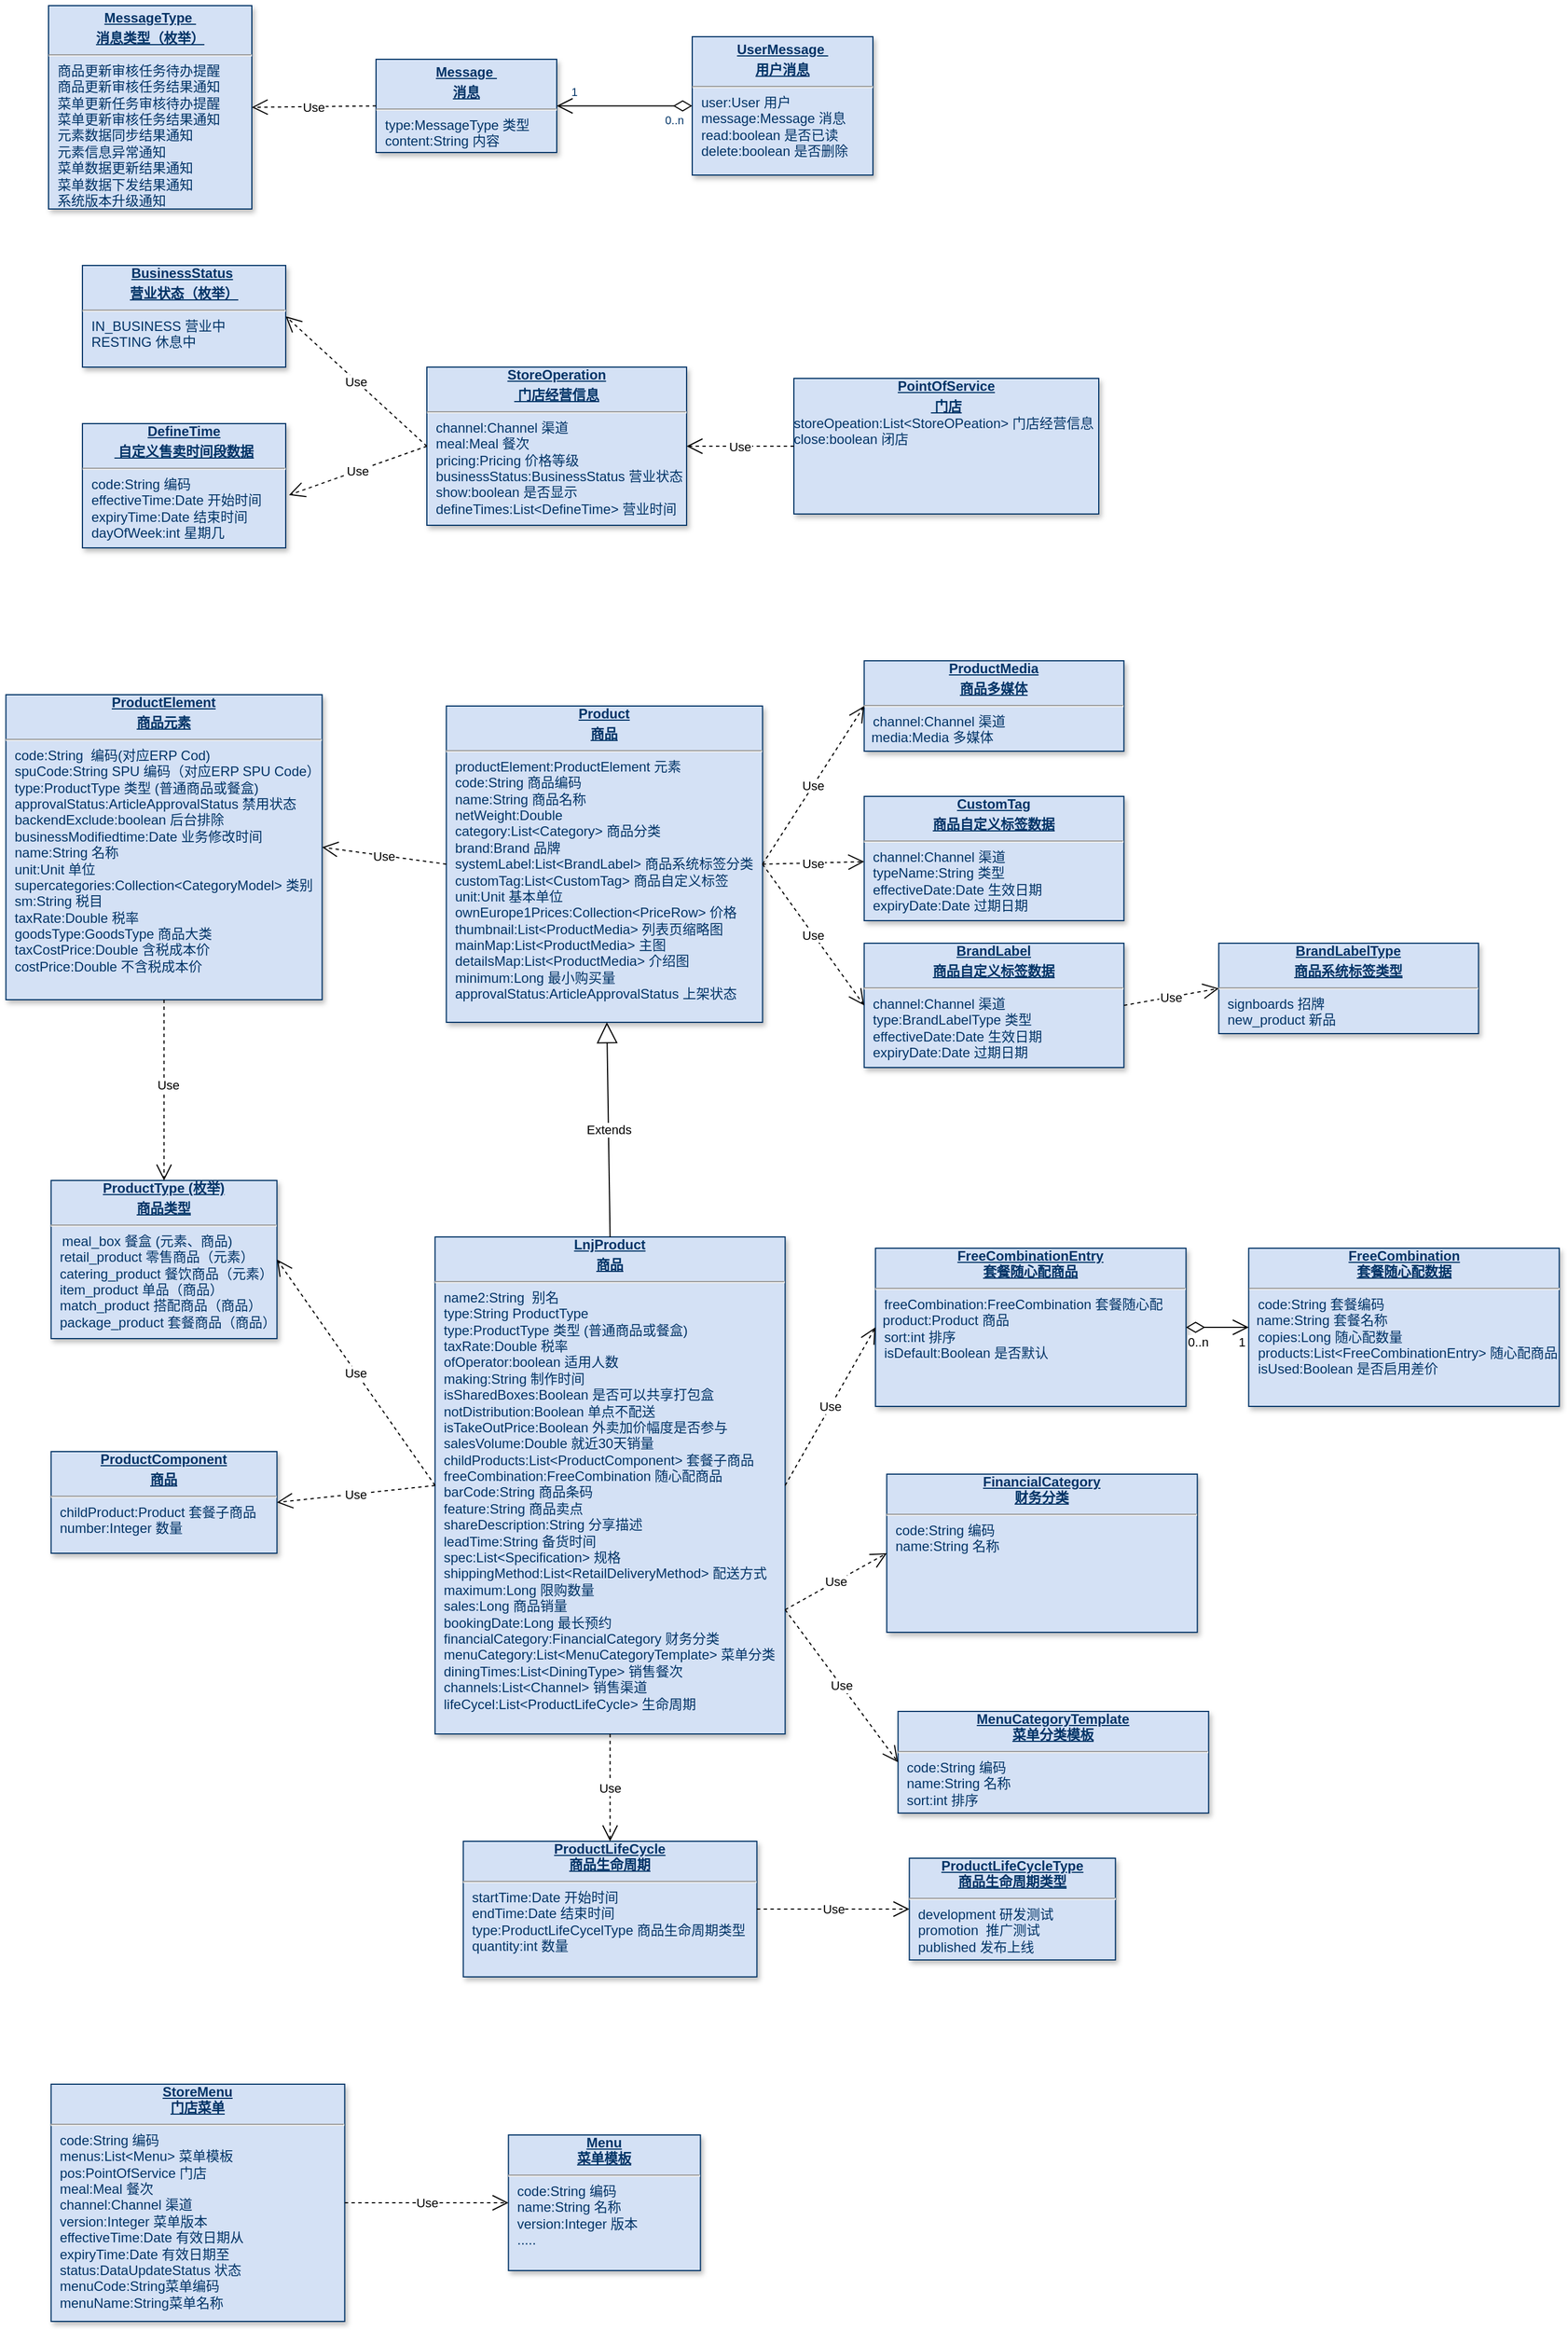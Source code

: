 <mxfile version="15.3.1" type="github">
  <diagram name="Page-1" id="efa7a0a1-bf9b-a30e-e6df-94a7791c09e9">
    <mxGraphModel dx="1038" dy="1748" grid="1" gridSize="10" guides="1" tooltips="1" connect="1" arrows="1" fold="1" page="1" pageScale="1" pageWidth="826" pageHeight="1169" background="none" math="0" shadow="0">
      <root>
        <mxCell id="0" />
        <mxCell id="1" parent="0" />
        <mxCell id="XFB0QgKCHl4Cu4KFdg3D-114" value="&lt;p style=&quot;margin: 0px ; margin-top: 4px ; text-align: center ; text-decoration: underline&quot;&gt;&lt;b&gt;Message&amp;nbsp;&lt;/b&gt;&lt;/p&gt;&lt;p style=&quot;margin: 0px ; margin-top: 4px ; text-align: center ; text-decoration: underline&quot;&gt;&lt;b&gt;消息&lt;/b&gt;&lt;/p&gt;&lt;hr&gt;&lt;p style=&quot;margin: 0px ; margin-left: 8px&quot;&gt;type:MessageType 类型&lt;br&gt;content:String 内容&lt;/p&gt;" style="verticalAlign=top;align=left;overflow=fill;fontSize=12;fontFamily=Helvetica;html=1;strokeColor=#003366;shadow=1;fillColor=#D4E1F5;fontColor=#003366" parent="1" vertex="1">
          <mxGeometry x="350" y="-382.5" width="160" height="82.5" as="geometry" />
        </mxCell>
        <mxCell id="XFB0QgKCHl4Cu4KFdg3D-115" value="&lt;p style=&quot;margin: 0px ; margin-top: 4px ; text-align: center ; text-decoration: underline&quot;&gt;&lt;b&gt;UserMessage&amp;nbsp;&lt;/b&gt;&lt;/p&gt;&lt;p style=&quot;margin: 0px ; margin-top: 4px ; text-align: center ; text-decoration: underline&quot;&gt;&lt;b&gt;用户消息&lt;/b&gt;&lt;/p&gt;&lt;hr&gt;&lt;p style=&quot;margin: 0px ; margin-left: 8px&quot;&gt;user:User 用户&lt;br&gt;message:Message 消息&lt;/p&gt;&lt;p style=&quot;margin: 0px ; margin-left: 8px&quot;&gt;read:boolean 是否已读&lt;/p&gt;&lt;p style=&quot;margin: 0px ; margin-left: 8px&quot;&gt;delete:boolean 是否删除&lt;/p&gt;" style="verticalAlign=top;align=left;overflow=fill;fontSize=12;fontFamily=Helvetica;html=1;strokeColor=#003366;shadow=1;fillColor=#D4E1F5;fontColor=#003366" parent="1" vertex="1">
          <mxGeometry x="630" y="-402.5" width="160" height="122.5" as="geometry" />
        </mxCell>
        <mxCell id="XFB0QgKCHl4Cu4KFdg3D-116" value="&lt;p style=&quot;margin: 0px ; margin-top: 4px ; text-align: center ; text-decoration: underline&quot;&gt;&lt;b&gt;MessageType&amp;nbsp;&lt;/b&gt;&lt;/p&gt;&lt;p style=&quot;margin: 0px ; margin-top: 4px ; text-align: center ; text-decoration: underline&quot;&gt;&lt;b&gt;消息类型（枚举）&lt;/b&gt;&lt;/p&gt;&lt;hr&gt;&lt;p style=&quot;margin: 0px ; margin-left: 8px&quot;&gt;商品更新审核任务待办提醒&lt;/p&gt;&lt;p style=&quot;margin: 0px ; margin-left: 8px&quot;&gt;商品更新审核任务结果通知&lt;/p&gt;&lt;p style=&quot;margin: 0px ; margin-left: 8px&quot;&gt;菜单更新任务审核待办提醒&lt;/p&gt;&lt;p style=&quot;margin: 0px ; margin-left: 8px&quot;&gt;菜单更新审核任务结果通知&lt;/p&gt;&lt;p style=&quot;margin: 0px ; margin-left: 8px&quot;&gt;元素数据同步结果通知&lt;/p&gt;&lt;p style=&quot;margin: 0px ; margin-left: 8px&quot;&gt;元素信息异常通知&lt;/p&gt;&lt;p style=&quot;margin: 0px ; margin-left: 8px&quot;&gt;菜单数据更新结果通知&lt;/p&gt;&lt;p style=&quot;margin: 0px ; margin-left: 8px&quot;&gt;菜单数据下发结果通知&lt;/p&gt;&lt;p style=&quot;margin: 0px ; margin-left: 8px&quot;&gt;系统版本升级通知&lt;br&gt;&lt;/p&gt;" style="verticalAlign=top;align=left;overflow=fill;fontSize=12;fontFamily=Helvetica;html=1;strokeColor=#003366;shadow=1;fillColor=#D4E1F5;fontColor=#003366" parent="1" vertex="1">
          <mxGeometry x="60" y="-430" width="180" height="180" as="geometry" />
        </mxCell>
        <mxCell id="XFB0QgKCHl4Cu4KFdg3D-117" value="" style="endArrow=open;endSize=12;startArrow=diamondThin;startSize=14;startFill=0;edgeStyle=orthogonalEdgeStyle;entryX=1;entryY=0.5;entryDx=0;entryDy=0;exitX=0;exitY=0.5;exitDx=0;exitDy=0;" parent="1" source="XFB0QgKCHl4Cu4KFdg3D-115" target="XFB0QgKCHl4Cu4KFdg3D-114" edge="1">
          <mxGeometry x="1010" y="-186.64" as="geometry">
            <mxPoint x="600" y="-375" as="sourcePoint" />
            <mxPoint x="510" y="-241.64" as="targetPoint" />
          </mxGeometry>
        </mxCell>
        <mxCell id="XFB0QgKCHl4Cu4KFdg3D-118" value="0..n" style="resizable=0;align=left;verticalAlign=top;labelBackgroundColor=#ffffff;fontSize=10;strokeColor=#003366;shadow=1;fillColor=#D4E1F5;fontColor=#003366" parent="XFB0QgKCHl4Cu4KFdg3D-117" connectable="0" vertex="1">
          <mxGeometry x="-1" relative="1" as="geometry">
            <mxPoint x="-26" as="offset" />
          </mxGeometry>
        </mxCell>
        <mxCell id="XFB0QgKCHl4Cu4KFdg3D-119" value="1" style="resizable=0;align=right;verticalAlign=top;labelBackgroundColor=#ffffff;fontSize=10;strokeColor=#003366;shadow=1;fillColor=#D4E1F5;fontColor=#003366" parent="XFB0QgKCHl4Cu4KFdg3D-117" connectable="0" vertex="1">
          <mxGeometry x="1" relative="1" as="geometry">
            <mxPoint x="20" y="-25.0" as="offset" />
          </mxGeometry>
        </mxCell>
        <mxCell id="XFB0QgKCHl4Cu4KFdg3D-120" value="Use" style="endArrow=open;endSize=12;dashed=1;entryX=1;entryY=0.5;entryDx=0;entryDy=0;exitX=0;exitY=0.5;exitDx=0;exitDy=0;" parent="1" source="XFB0QgKCHl4Cu4KFdg3D-114" target="XFB0QgKCHl4Cu4KFdg3D-116" edge="1">
          <mxGeometry x="190" y="-456.64" as="geometry">
            <mxPoint x="351.08" y="-355.0" as="sourcePoint" />
            <mxPoint x="230" y="-355.0" as="targetPoint" />
          </mxGeometry>
        </mxCell>
        <mxCell id="XFB0QgKCHl4Cu4KFdg3D-121" value="&lt;div style=&quot;text-align: center&quot;&gt;&lt;span&gt;&lt;b&gt;&lt;u&gt;StoreOperation&lt;/u&gt;&lt;/b&gt;&lt;/span&gt;&lt;/div&gt;&lt;p style=&quot;margin: 0px ; margin-top: 4px ; text-align: center ; text-decoration: underline&quot;&gt;&lt;b&gt;&amp;nbsp;门店经营信息&lt;/b&gt;&lt;/p&gt;&lt;hr&gt;&lt;p style=&quot;margin: 0px ; margin-left: 8px&quot;&gt;channel:Channel 渠道&lt;/p&gt;&lt;p style=&quot;margin: 0px ; margin-left: 8px&quot;&gt;meal:Meal 餐次&lt;br&gt;&lt;/p&gt;&lt;p style=&quot;margin: 0px ; margin-left: 8px&quot;&gt;pricing:Pricing 价格等级&lt;br&gt;&lt;/p&gt;&lt;p style=&quot;margin: 0px ; margin-left: 8px&quot;&gt;businessStatus:BusinessStatus 营业状态&lt;/p&gt;&lt;p style=&quot;margin: 0px ; margin-left: 8px&quot;&gt;show:boolean 是否显示&lt;br&gt;&lt;/p&gt;&lt;p style=&quot;margin: 0px ; margin-left: 8px&quot;&gt;defineTimes:List&amp;lt;DefineTime&amp;gt; 营业时间&lt;/p&gt;" style="verticalAlign=top;align=left;overflow=fill;fontSize=12;fontFamily=Helvetica;html=1;strokeColor=#003366;shadow=1;fillColor=#D4E1F5;fontColor=#003366" parent="1" vertex="1">
          <mxGeometry x="395" y="-110" width="230" height="140" as="geometry" />
        </mxCell>
        <mxCell id="XFB0QgKCHl4Cu4KFdg3D-122" value="&lt;div style=&quot;text-align: center&quot;&gt;&lt;b&gt;&lt;u&gt;DefineTime&lt;/u&gt;&lt;/b&gt;&lt;br&gt;&lt;/div&gt;&lt;p style=&quot;margin: 0px ; margin-top: 4px ; text-align: center ; text-decoration: underline&quot;&gt;&lt;b&gt;&amp;nbsp;&lt;/b&gt;&lt;b&gt;&lt;u&gt;自定义售卖时间段数据&lt;/u&gt;&lt;/b&gt;&lt;/p&gt;&lt;hr&gt;&lt;p style=&quot;margin: 0px ; margin-left: 8px&quot;&gt;code:String 编码&lt;/p&gt;&lt;p style=&quot;margin: 0px ; margin-left: 8px&quot;&gt;effectiveTime:Date 开始时间&lt;/p&gt;&lt;p style=&quot;margin: 0px ; margin-left: 8px&quot;&gt;expiryTime:Date 结束时间&lt;br&gt;&lt;/p&gt;&lt;p style=&quot;margin: 0px ; margin-left: 8px&quot;&gt;dayOfWeek:int 星期几&lt;br&gt;&lt;/p&gt;" style="verticalAlign=top;align=left;overflow=fill;fontSize=12;fontFamily=Helvetica;html=1;strokeColor=#003366;shadow=1;fillColor=#D4E1F5;fontColor=#003366" parent="1" vertex="1">
          <mxGeometry x="90" y="-60" width="180" height="110" as="geometry" />
        </mxCell>
        <mxCell id="XFB0QgKCHl4Cu4KFdg3D-123" value="Use" style="endArrow=open;endSize=12;dashed=1;entryX=1.016;entryY=0.575;entryDx=0;entryDy=0;exitX=0;exitY=0.5;exitDx=0;exitDy=0;entryPerimeter=0;" parent="1" source="XFB0QgKCHl4Cu4KFdg3D-121" target="XFB0QgKCHl4Cu4KFdg3D-122" edge="1">
          <mxGeometry x="-20" y="-231.01" as="geometry">
            <mxPoint x="140" y="-115.62" as="sourcePoint" />
            <mxPoint x="30" y="-114.37" as="targetPoint" />
          </mxGeometry>
        </mxCell>
        <mxCell id="XFB0QgKCHl4Cu4KFdg3D-124" value="&lt;div style=&quot;text-align: center&quot;&gt;&lt;b&gt;&lt;u&gt;PointOfService&lt;/u&gt;&lt;/b&gt;&lt;br&gt;&lt;/div&gt;&lt;p style=&quot;margin: 0px ; margin-top: 4px ; text-align: center ; text-decoration: underline&quot;&gt;&lt;b&gt;&amp;nbsp;门店&lt;/b&gt;&lt;/p&gt;storeOpeation:List&amp;lt;StoreOPeation&amp;gt; 门店经营信息&lt;br&gt;close:boolean 闭店" style="verticalAlign=top;align=left;overflow=fill;fontSize=12;fontFamily=Helvetica;html=1;strokeColor=#003366;shadow=1;fillColor=#D4E1F5;fontColor=#003366" parent="1" vertex="1">
          <mxGeometry x="720" y="-100" width="270" height="120" as="geometry" />
        </mxCell>
        <mxCell id="XFB0QgKCHl4Cu4KFdg3D-125" value="Use" style="endArrow=open;endSize=12;dashed=1;entryX=1;entryY=0.5;entryDx=0;entryDy=0;exitX=0;exitY=0.5;exitDx=0;exitDy=0;" parent="1" source="XFB0QgKCHl4Cu4KFdg3D-124" target="XFB0QgKCHl4Cu4KFdg3D-121" edge="1">
          <mxGeometry x="270" y="-237.63" as="geometry">
            <mxPoint x="430" y="-157" as="sourcePoint" />
            <mxPoint x="322.88" y="-153.37" as="targetPoint" />
          </mxGeometry>
        </mxCell>
        <mxCell id="q1du60AGBBl5-rxJifUQ-114" value="&lt;div style=&quot;text-align: center&quot;&gt;&lt;span&gt;&lt;b&gt;&lt;u&gt;BusinessStatus&lt;/u&gt;&lt;/b&gt;&lt;/span&gt;&lt;b&gt;&amp;nbsp;&lt;/b&gt;&lt;/div&gt;&lt;p style=&quot;margin: 0px ; margin-top: 4px ; text-align: center ; text-decoration: underline&quot;&gt;&lt;b&gt;营业状态（枚举）&lt;/b&gt;&lt;/p&gt;&lt;hr&gt;&lt;p style=&quot;margin: 0px ; margin-left: 8px&quot;&gt;IN_BUSINESS 营业中&lt;/p&gt;&lt;p style=&quot;margin: 0px ; margin-left: 8px&quot;&gt;RESTING 休息中&lt;br&gt;&lt;/p&gt;" style="verticalAlign=top;align=left;overflow=fill;fontSize=12;fontFamily=Helvetica;html=1;strokeColor=#003366;shadow=1;fillColor=#D4E1F5;fontColor=#003366" parent="1" vertex="1">
          <mxGeometry x="90" y="-200" width="180" height="90" as="geometry" />
        </mxCell>
        <mxCell id="q1du60AGBBl5-rxJifUQ-115" value="Use" style="endArrow=open;endSize=12;dashed=1;entryX=1;entryY=0.5;entryDx=0;entryDy=0;exitX=0;exitY=0.5;exitDx=0;exitDy=0;" parent="1" source="XFB0QgKCHl4Cu4KFdg3D-121" target="q1du60AGBBl5-rxJifUQ-114" edge="1">
          <mxGeometry x="-10" y="-221.01" as="geometry">
            <mxPoint x="175" y="-130" as="sourcePoint" />
            <mxPoint x="12.88" y="-26.75" as="targetPoint" />
          </mxGeometry>
        </mxCell>
        <mxCell id="q1du60AGBBl5-rxJifUQ-116" value="&lt;div style=&quot;text-align: center&quot;&gt;&lt;b&gt;&lt;u&gt;ProductElement&lt;/u&gt;&lt;/b&gt;&lt;/div&gt;&lt;p style=&quot;margin: 0px ; margin-top: 4px ; text-align: center ; text-decoration: underline&quot;&gt;&lt;b&gt;商品元素&lt;/b&gt;&lt;/p&gt;&lt;hr&gt;&lt;p style=&quot;margin: 0px ; margin-left: 8px&quot;&gt;code:String&amp;nbsp; 编码(对应ERP Cod)&lt;/p&gt;&lt;p style=&quot;margin: 0px ; margin-left: 8px&quot;&gt;spuCode:String SPU 编码（对应ERP SPU Code）&lt;br&gt;&lt;/p&gt;&lt;p style=&quot;margin: 0px ; margin-left: 8px&quot;&gt;type:ProductType 类型 (普通商品或餐盒)&lt;br&gt;&lt;/p&gt;&lt;p style=&quot;margin: 0px ; margin-left: 8px&quot;&gt;approvalStatus:ArticleApprovalStatus&amp;nbsp;禁用状态&lt;/p&gt;&lt;p style=&quot;margin: 0px ; margin-left: 8px&quot;&gt;backendExclude:boolean&amp;nbsp;后台排除&lt;br&gt;&lt;/p&gt;&lt;p style=&quot;margin: 0px ; margin-left: 8px&quot;&gt;businessModifiedtime:Date 业务修改时间&lt;/p&gt;&lt;p style=&quot;margin: 0px ; margin-left: 8px&quot;&gt;name:String 名称&lt;/p&gt;&lt;p style=&quot;margin: 0px ; margin-left: 8px&quot;&gt;unit:Unit 单位&lt;/p&gt;&lt;p style=&quot;margin: 0px ; margin-left: 8px&quot;&gt;supercategories:Collection&amp;lt;CategoryModel&amp;gt; 类别&lt;br&gt;&lt;/p&gt;&lt;p style=&quot;margin: 0px ; margin-left: 8px&quot;&gt;sm:String 税目&lt;br&gt;&lt;/p&gt;&lt;p style=&quot;margin: 0px ; margin-left: 8px&quot;&gt;taxRate:Double 税率&lt;br&gt;&lt;/p&gt;&lt;p style=&quot;margin: 0px ; margin-left: 8px&quot;&gt;goodsType:GoodsType 商品大类&lt;/p&gt;&lt;p style=&quot;margin: 0px ; margin-left: 8px&quot;&gt;taxCostPrice:Double 含税成本价&lt;br&gt;&lt;/p&gt;&lt;p style=&quot;margin: 0px ; margin-left: 8px&quot;&gt;costPrice:Double 不含税成本价&lt;/p&gt;" style="verticalAlign=top;align=left;overflow=fill;fontSize=12;fontFamily=Helvetica;html=1;strokeColor=#003366;shadow=1;fillColor=#D4E1F5;fontColor=#003366" parent="1" vertex="1">
          <mxGeometry x="22.25" y="180" width="280" height="270" as="geometry" />
        </mxCell>
        <mxCell id="cw-ld5iGGp2bReuEYfTN-114" value="&lt;div style=&quot;text-align: center&quot;&gt;&lt;b&gt;&lt;u&gt;LnjProduct&lt;/u&gt;&lt;/b&gt;&lt;/div&gt;&lt;p style=&quot;margin: 0px ; margin-top: 4px ; text-align: center ; text-decoration: underline&quot;&gt;&lt;b&gt;商品&lt;/b&gt;&lt;/p&gt;&lt;hr&gt;&lt;p style=&quot;margin: 0px ; margin-left: 8px&quot;&gt;name2:String&amp;nbsp; 别名&lt;/p&gt;&lt;p style=&quot;margin: 0px ; margin-left: 8px&quot;&gt;type:String ProductType&lt;br&gt;&lt;/p&gt;&lt;p style=&quot;margin: 0px ; margin-left: 8px&quot;&gt;type:ProductType 类型 (普通商品或餐盒)&lt;br&gt;&lt;/p&gt;&lt;p style=&quot;margin: 0px ; margin-left: 8px&quot;&gt;taxRate:Double 税率&lt;/p&gt;&lt;p style=&quot;margin: 0px ; margin-left: 8px&quot;&gt;ofOperator:boolean 适用人数&lt;br&gt;&lt;/p&gt;&lt;p style=&quot;margin: 0px ; margin-left: 8px&quot;&gt;making:String 制作时间&lt;/p&gt;&lt;p style=&quot;margin: 0px ; margin-left: 8px&quot;&gt;isSharedBoxes:Boolean 是否可以共享打包盒&lt;/p&gt;&lt;p style=&quot;margin: 0px ; margin-left: 8px&quot;&gt;notDistribution:Boolean 单点不配送&lt;/p&gt;&lt;p style=&quot;margin: 0px ; margin-left: 8px&quot;&gt;isTakeOutPrice:Boolean 外卖加价幅度是否参与&lt;br&gt;&lt;/p&gt;&lt;p style=&quot;margin: 0px ; margin-left: 8px&quot;&gt;salesVolume:Double&amp;nbsp;就近30天销量&lt;br&gt;&lt;/p&gt;&lt;p style=&quot;margin: 0px ; margin-left: 8px&quot;&gt;childProducts:List&amp;lt;ProductComponent&amp;gt; 套餐子商品&lt;br&gt;&lt;/p&gt;&lt;p style=&quot;margin: 0px ; margin-left: 8px&quot;&gt;freeCombination:FreeCombination 随心配商品&lt;/p&gt;&lt;p style=&quot;margin: 0px ; margin-left: 8px&quot;&gt;barCode:String&amp;nbsp;商品条码&lt;br&gt;&lt;/p&gt;&lt;p style=&quot;margin: 0px ; margin-left: 8px&quot;&gt;feature:String&amp;nbsp;商品卖点&lt;/p&gt;&lt;p style=&quot;margin: 0px ; margin-left: 8px&quot;&gt;shareDescription:String&amp;nbsp;分享描述&lt;br&gt;&lt;/p&gt;&lt;p style=&quot;margin: 0px ; margin-left: 8px&quot;&gt;leadTime:String&amp;nbsp;备货时间&lt;br&gt;&lt;/p&gt;&lt;p style=&quot;margin: 0px ; margin-left: 8px&quot;&gt;spec:List&amp;lt;Specification&amp;gt;&amp;nbsp;规格&lt;/p&gt;&lt;p style=&quot;margin: 0px ; margin-left: 8px&quot;&gt;shippingMethod:List&amp;lt;RetailDeliveryMethod&amp;gt;&amp;nbsp;配送方式&lt;/p&gt;&lt;p style=&quot;margin: 0px ; margin-left: 8px&quot;&gt;maximum:Long&amp;nbsp;限购数量&amp;nbsp;&lt;br&gt;&lt;/p&gt;&lt;p style=&quot;margin: 0px ; margin-left: 8px&quot;&gt;sales:Long&amp;nbsp;商品销量&lt;br&gt;&lt;/p&gt;&lt;p style=&quot;margin: 0px ; margin-left: 8px&quot;&gt;bookingDate:Long&amp;nbsp;最长预约&lt;br&gt;&lt;/p&gt;&lt;p style=&quot;margin: 0px ; margin-left: 8px&quot;&gt;financialCategory:FinancialCategory 财务分类&lt;br&gt;&lt;/p&gt;&lt;p style=&quot;margin: 0px ; margin-left: 8px&quot;&gt;menuCategory:List&amp;lt;MenuCategoryTemplate&amp;gt; 菜单分类&lt;/p&gt;&lt;p style=&quot;margin: 0px ; margin-left: 8px&quot;&gt;diningTimes:List&amp;lt;DiningType&amp;gt; 销售餐次&lt;br&gt;&lt;/p&gt;&lt;p style=&quot;margin: 0px ; margin-left: 8px&quot;&gt;channels:List&amp;lt;Channel&amp;gt; 销售渠道&lt;br&gt;&lt;/p&gt;&lt;p style=&quot;margin: 0px ; margin-left: 8px&quot;&gt;lifeCycel:List&amp;lt;ProductLifeCycle&amp;gt; 生命周期&lt;/p&gt;" style="verticalAlign=top;align=left;overflow=fill;fontSize=12;fontFamily=Helvetica;html=1;strokeColor=#003366;shadow=1;fillColor=#D4E1F5;fontColor=#003366" parent="1" vertex="1">
          <mxGeometry x="402.25" y="660" width="310" height="440" as="geometry" />
        </mxCell>
        <mxCell id="cw-ld5iGGp2bReuEYfTN-115" value="&lt;div style=&quot;text-align: center&quot;&gt;&lt;b&gt;&lt;u&gt;Product&lt;/u&gt;&lt;/b&gt;&lt;/div&gt;&lt;p style=&quot;margin: 0px ; margin-top: 4px ; text-align: center ; text-decoration: underline&quot;&gt;&lt;b&gt;商品&lt;/b&gt;&lt;/p&gt;&lt;hr&gt;&lt;p style=&quot;margin: 0px ; margin-left: 8px&quot;&gt;productElement:ProductElement 元素&lt;/p&gt;&lt;p style=&quot;margin: 0px ; margin-left: 8px&quot;&gt;code:String&amp;nbsp;商品编码&lt;br&gt;&lt;/p&gt;&lt;p style=&quot;margin: 0px ; margin-left: 8px&quot;&gt;name:String 商品名称&lt;br&gt;&lt;/p&gt;&lt;p style=&quot;margin: 0px ; margin-left: 8px&quot;&gt;netWeight:Double&lt;br&gt;&lt;/p&gt;&lt;p style=&quot;margin: 0px ; margin-left: 8px&quot;&gt;category:List&amp;lt;Category&amp;gt;&amp;nbsp;商品分类&lt;br&gt;&lt;/p&gt;&lt;p style=&quot;margin: 0px ; margin-left: 8px&quot;&gt;brand:Brand&amp;nbsp;品牌&lt;br&gt;&lt;/p&gt;&lt;p style=&quot;margin: 0px ; margin-left: 8px&quot;&gt;systemLabel:List&amp;lt;BrandLabel&amp;gt;&amp;nbsp;商品系统标签分类&lt;br&gt;&lt;/p&gt;&lt;p style=&quot;margin: 0px ; margin-left: 8px&quot;&gt;customTag:List&amp;lt;CustomTag&amp;gt; 商品自定义标签&lt;br&gt;&lt;/p&gt;&lt;p style=&quot;margin: 0px ; margin-left: 8px&quot;&gt;unit:Unit&amp;nbsp;基本单位&lt;br&gt;&lt;/p&gt;&lt;p style=&quot;margin: 0px ; margin-left: 8px&quot;&gt;ownEurope1Prices:Collection&amp;lt;PriceRow&amp;gt; 价格&lt;br&gt;&lt;/p&gt;&lt;p style=&quot;margin: 0px ; margin-left: 8px&quot;&gt;thumbnail:List&amp;lt;ProductMedia&amp;gt;&amp;nbsp;列表页缩略图&lt;br&gt;&lt;/p&gt;&lt;p style=&quot;margin: 0px ; margin-left: 8px&quot;&gt;mainMap:List&amp;lt;ProductMedia&amp;gt;&amp;nbsp;主图&lt;br&gt;&lt;/p&gt;&lt;p style=&quot;margin: 0px ; margin-left: 8px&quot;&gt;detailsMap:List&amp;lt;ProductMedia&amp;gt;&amp;nbsp;介绍图&lt;br&gt;&lt;/p&gt;&lt;p style=&quot;margin: 0px ; margin-left: 8px&quot;&gt;minimum:Long&amp;nbsp;最小购买量&lt;br&gt;&lt;/p&gt;&lt;p style=&quot;margin: 0px ; margin-left: 8px&quot;&gt;approvalStatus:ArticleApprovalStatus&amp;nbsp;上架状态&lt;br&gt;&lt;/p&gt;" style="verticalAlign=top;align=left;overflow=fill;fontSize=12;fontFamily=Helvetica;html=1;strokeColor=#003366;shadow=1;fillColor=#D4E1F5;fontColor=#003366" parent="1" vertex="1">
          <mxGeometry x="412.25" y="190" width="280" height="280" as="geometry" />
        </mxCell>
        <mxCell id="cw-ld5iGGp2bReuEYfTN-119" value="Use" style="endArrow=open;endSize=12;dashed=1;entryX=1;entryY=0.5;entryDx=0;entryDy=0;exitX=0;exitY=0.5;exitDx=0;exitDy=0;" parent="1" source="cw-ld5iGGp2bReuEYfTN-115" target="q1du60AGBBl5-rxJifUQ-116" edge="1">
          <mxGeometry x="-37.75" y="-151.01" as="geometry">
            <mxPoint x="377.25" y="40" as="sourcePoint" />
            <mxPoint x="215.13" y="113.25" as="targetPoint" />
          </mxGeometry>
        </mxCell>
        <mxCell id="cw-ld5iGGp2bReuEYfTN-120" value="&lt;div style=&quot;text-align: center&quot;&gt;&lt;b&gt;&lt;u&gt;ProductComponent&lt;/u&gt;&lt;/b&gt;&lt;/div&gt;&lt;p style=&quot;margin: 0px ; margin-top: 4px ; text-align: center ; text-decoration: underline&quot;&gt;&lt;b&gt;商品&lt;/b&gt;&lt;/p&gt;&lt;hr&gt;&lt;p style=&quot;margin: 0px ; margin-left: 8px&quot;&gt;childProduct:Product 套餐子商品&lt;/p&gt;&lt;p style=&quot;margin: 0px ; margin-left: 8px&quot;&gt;number:Integer 数量&lt;br&gt;&lt;/p&gt;&lt;p style=&quot;margin: 0px ; margin-left: 8px&quot;&gt;&lt;br&gt;&lt;/p&gt;" style="verticalAlign=top;align=left;overflow=fill;fontSize=12;fontFamily=Helvetica;html=1;strokeColor=#003366;shadow=1;fillColor=#D4E1F5;fontColor=#003366" parent="1" vertex="1">
          <mxGeometry x="62.25" y="850" width="200" height="90" as="geometry" />
        </mxCell>
        <mxCell id="cw-ld5iGGp2bReuEYfTN-121" value="Use" style="endArrow=open;endSize=12;dashed=1;entryX=1;entryY=0.5;entryDx=0;entryDy=0;exitX=0;exitY=0.5;exitDx=0;exitDy=0;" parent="1" source="cw-ld5iGGp2bReuEYfTN-114" target="cw-ld5iGGp2bReuEYfTN-120" edge="1">
          <mxGeometry x="-27.75" y="-141.01" as="geometry">
            <mxPoint x="422.25" y="250" as="sourcePoint" />
            <mxPoint x="312.25" y="325" as="targetPoint" />
          </mxGeometry>
        </mxCell>
        <mxCell id="cw-ld5iGGp2bReuEYfTN-122" value="&lt;div style=&quot;text-align: center&quot;&gt;&lt;b&gt;&lt;u&gt;ProductType (枚举)&lt;/u&gt;&lt;/b&gt;&lt;/div&gt;&lt;p style=&quot;margin: 0px ; margin-top: 4px ; text-align: center ; text-decoration: underline&quot;&gt;&lt;b&gt;商品类型&lt;/b&gt;&lt;/p&gt;&lt;hr&gt;&amp;nbsp; &amp;nbsp;meal_box 餐盒 (元素、商品)&lt;p style=&quot;margin: 0px ; margin-left: 8px&quot;&gt;&lt;span&gt;retail_product 零售商品（元素）&lt;/span&gt;&lt;/p&gt;&lt;p style=&quot;margin: 0px ; margin-left: 8px&quot;&gt;catering_product 餐饮商品（元素）&lt;br&gt;&lt;/p&gt;&lt;p style=&quot;margin: 0px ; margin-left: 8px&quot;&gt;item_product 单品（商品）&lt;br&gt;&lt;/p&gt;&lt;p style=&quot;margin: 0px ; margin-left: 8px&quot;&gt;match_product 搭配商品（商品）&lt;/p&gt;&lt;p style=&quot;margin: 0px 0px 0px 8px&quot;&gt;package_product&amp;nbsp;套餐商品（商品）&lt;br&gt;&lt;/p&gt;&lt;div&gt;&lt;br&gt;&lt;/div&gt;&lt;p style=&quot;margin: 0px ; margin-left: 8px&quot;&gt;&lt;br&gt;&lt;/p&gt;&lt;p style=&quot;margin: 0px ; margin-left: 8px&quot;&gt;&lt;br&gt;&lt;/p&gt;" style="verticalAlign=top;align=left;overflow=fill;fontSize=12;fontFamily=Helvetica;html=1;strokeColor=#003366;shadow=1;fillColor=#D4E1F5;fontColor=#003366" parent="1" vertex="1">
          <mxGeometry x="62.25" y="610" width="200" height="140" as="geometry" />
        </mxCell>
        <mxCell id="cw-ld5iGGp2bReuEYfTN-125" value="Use" style="endArrow=open;endSize=12;dashed=1;entryX=1;entryY=0.5;entryDx=0;entryDy=0;exitX=0;exitY=0.5;exitDx=0;exitDy=0;" parent="1" source="cw-ld5iGGp2bReuEYfTN-114" target="cw-ld5iGGp2bReuEYfTN-122" edge="1">
          <mxGeometry x="-17.75" y="-131.01" as="geometry">
            <mxPoint x="412.25" y="575" as="sourcePoint" />
            <mxPoint x="262.25" y="695" as="targetPoint" />
          </mxGeometry>
        </mxCell>
        <mxCell id="cw-ld5iGGp2bReuEYfTN-126" value="Use" style="endArrow=open;endSize=12;dashed=1;exitX=0.5;exitY=1;exitDx=0;exitDy=0;" parent="1" source="q1du60AGBBl5-rxJifUQ-116" target="cw-ld5iGGp2bReuEYfTN-122" edge="1">
          <mxGeometry x="-27.75" y="70" as="geometry">
            <mxPoint x="412.25" y="620" as="sourcePoint" />
            <mxPoint x="272.25" y="555" as="targetPoint" />
            <Array as="points" />
            <mxPoint x="4" y="-5" as="offset" />
          </mxGeometry>
        </mxCell>
        <mxCell id="vFWigh2C81vv3OyKCJ6o-1" value="&lt;div style=&quot;text-align: center&quot;&gt;&lt;b&gt;&lt;u&gt;ProductMedia&lt;/u&gt;&lt;/b&gt;&lt;br&gt;&lt;/div&gt;&lt;p style=&quot;margin: 0px ; margin-top: 4px ; text-align: center ; text-decoration: underline&quot;&gt;&lt;b&gt;&lt;u&gt;商品多媒体&lt;/u&gt;&lt;/b&gt;&lt;/p&gt;&lt;hr&gt;&lt;p style=&quot;margin: 0px ; margin-left: 8px&quot;&gt;channel:Channel 渠道&lt;/p&gt;&amp;nbsp; media:Media 多媒体&lt;p style=&quot;margin: 0px ; margin-left: 8px&quot;&gt;&lt;br&gt;&lt;/p&gt;" style="verticalAlign=top;align=left;overflow=fill;fontSize=12;fontFamily=Helvetica;html=1;strokeColor=#003366;shadow=1;fillColor=#D4E1F5;fontColor=#003366" vertex="1" parent="1">
          <mxGeometry x="782.25" y="150" width="230" height="80" as="geometry" />
        </mxCell>
        <mxCell id="vFWigh2C81vv3OyKCJ6o-2" value="&lt;div style=&quot;text-align: center&quot;&gt;&lt;b&gt;&lt;u&gt;CustomTag&lt;/u&gt;&lt;/b&gt;&lt;br&gt;&lt;/div&gt;&lt;p style=&quot;margin: 4px 0px 0px ; text-align: center&quot;&gt;&lt;b&gt;&lt;u&gt;商品自定义标签数据&lt;/u&gt;&lt;/b&gt;&lt;br&gt;&lt;/p&gt;&lt;hr&gt;&lt;p style=&quot;margin: 0px ; margin-left: 8px&quot;&gt;channel:Channel 渠道&lt;/p&gt;&lt;p style=&quot;margin: 0px ; margin-left: 8px&quot;&gt;typeName:String 类型&lt;br&gt;&lt;/p&gt;&lt;p style=&quot;margin: 0px ; margin-left: 8px&quot;&gt;effectiveDate:Date 生效日期&lt;br&gt;&lt;/p&gt;&lt;p style=&quot;margin: 0px ; margin-left: 8px&quot;&gt;expiryDate:Date 过期日期&lt;/p&gt;&lt;p style=&quot;margin: 0px ; margin-left: 8px&quot;&gt;&lt;br&gt;&lt;/p&gt;" style="verticalAlign=top;align=left;overflow=fill;fontSize=12;fontFamily=Helvetica;html=1;strokeColor=#003366;shadow=1;fillColor=#D4E1F5;fontColor=#003366" vertex="1" parent="1">
          <mxGeometry x="782.25" y="270" width="230" height="110" as="geometry" />
        </mxCell>
        <mxCell id="vFWigh2C81vv3OyKCJ6o-3" value="&lt;div style=&quot;text-align: center&quot;&gt;&lt;b&gt;&lt;u&gt;BrandLabel&lt;/u&gt;&lt;/b&gt;&lt;br&gt;&lt;/div&gt;&lt;p style=&quot;margin: 4px 0px 0px ; text-align: center&quot;&gt;&lt;b&gt;&lt;u&gt;商品自定义标签数据&lt;/u&gt;&lt;/b&gt;&lt;br&gt;&lt;/p&gt;&lt;hr&gt;&lt;p style=&quot;margin: 0px ; margin-left: 8px&quot;&gt;channel:Channel 渠道&lt;/p&gt;&lt;p style=&quot;margin: 0px ; margin-left: 8px&quot;&gt;type:BrandLabelType 类型&lt;br&gt;&lt;/p&gt;&lt;p style=&quot;margin: 0px ; margin-left: 8px&quot;&gt;effectiveDate:Date 生效日期&lt;br&gt;&lt;/p&gt;&lt;p style=&quot;margin: 0px ; margin-left: 8px&quot;&gt;expiryDate:Date 过期日期&lt;/p&gt;&lt;p style=&quot;margin: 0px ; margin-left: 8px&quot;&gt;&lt;br&gt;&lt;/p&gt;" style="verticalAlign=top;align=left;overflow=fill;fontSize=12;fontFamily=Helvetica;html=1;strokeColor=#003366;shadow=1;fillColor=#D4E1F5;fontColor=#003366" vertex="1" parent="1">
          <mxGeometry x="782.25" y="400" width="230" height="110" as="geometry" />
        </mxCell>
        <mxCell id="vFWigh2C81vv3OyKCJ6o-4" value="&lt;div style=&quot;text-align: center&quot;&gt;&lt;b&gt;&lt;u&gt;BrandLabelType&lt;/u&gt;&lt;/b&gt;&lt;br&gt;&lt;/div&gt;&lt;p style=&quot;margin: 4px 0px 0px ; text-align: center&quot;&gt;&lt;b&gt;&lt;u&gt;商品系统标签类型&lt;/u&gt;&lt;/b&gt;&lt;br&gt;&lt;/p&gt;&lt;hr&gt;&lt;p style=&quot;margin: 0px ; margin-left: 8px&quot;&gt;signboards 招牌&lt;/p&gt;&lt;p style=&quot;margin: 0px ; margin-left: 8px&quot;&gt;new_product 新品&lt;br&gt;&lt;/p&gt;&lt;p style=&quot;margin: 0px ; margin-left: 8px&quot;&gt;&lt;br&gt;&lt;/p&gt;&lt;p style=&quot;margin: 0px ; margin-left: 8px&quot;&gt;&lt;br&gt;&lt;/p&gt;" style="verticalAlign=top;align=left;overflow=fill;fontSize=12;fontFamily=Helvetica;html=1;strokeColor=#003366;shadow=1;fillColor=#D4E1F5;fontColor=#003366" vertex="1" parent="1">
          <mxGeometry x="1096.25" y="400" width="230" height="80" as="geometry" />
        </mxCell>
        <mxCell id="vFWigh2C81vv3OyKCJ6o-5" value="Use" style="endArrow=open;endSize=12;dashed=1;entryX=0;entryY=0.5;entryDx=0;entryDy=0;exitX=1;exitY=0.5;exitDx=0;exitDy=0;" edge="1" parent="1" source="vFWigh2C81vv3OyKCJ6o-3" target="vFWigh2C81vv3OyKCJ6o-4">
          <mxGeometry x="727.25" y="62.37" as="geometry">
            <mxPoint x="1177.25" y="260" as="sourcePoint" />
            <mxPoint x="1082.25" y="260" as="targetPoint" />
          </mxGeometry>
        </mxCell>
        <mxCell id="vFWigh2C81vv3OyKCJ6o-6" value="Use" style="endArrow=open;endSize=12;dashed=1;entryX=0;entryY=0.5;entryDx=0;entryDy=0;exitX=1;exitY=0.5;exitDx=0;exitDy=0;" edge="1" parent="1" source="cw-ld5iGGp2bReuEYfTN-115" target="vFWigh2C81vv3OyKCJ6o-3">
          <mxGeometry x="737.25" y="72.37" as="geometry">
            <mxPoint x="1012.25" y="465" as="sourcePoint" />
            <mxPoint x="1106.25" y="450" as="targetPoint" />
          </mxGeometry>
        </mxCell>
        <mxCell id="vFWigh2C81vv3OyKCJ6o-7" value="Use" style="endArrow=open;endSize=12;dashed=1;exitX=1;exitY=0.5;exitDx=0;exitDy=0;" edge="1" parent="1" source="cw-ld5iGGp2bReuEYfTN-115" target="vFWigh2C81vv3OyKCJ6o-2">
          <mxGeometry x="747.25" y="82.37" as="geometry">
            <mxPoint x="702.25" y="340" as="sourcePoint" />
            <mxPoint x="782.25" y="465" as="targetPoint" />
          </mxGeometry>
        </mxCell>
        <mxCell id="vFWigh2C81vv3OyKCJ6o-8" value="Use" style="endArrow=open;endSize=12;dashed=1;exitX=1;exitY=0.5;exitDx=0;exitDy=0;entryX=0;entryY=0.5;entryDx=0;entryDy=0;" edge="1" parent="1" source="cw-ld5iGGp2bReuEYfTN-115" target="vFWigh2C81vv3OyKCJ6o-1">
          <mxGeometry x="757.25" y="92.37" as="geometry">
            <mxPoint x="702.25" y="340" as="sourcePoint" />
            <mxPoint x="782.25" y="337.949" as="targetPoint" />
          </mxGeometry>
        </mxCell>
        <mxCell id="vFWigh2C81vv3OyKCJ6o-9" value="&lt;div style=&quot;text-align: center&quot;&gt;&lt;b&gt;&lt;u&gt;FreeCombination&lt;/u&gt;&lt;/b&gt;&lt;br&gt;&lt;/div&gt;&lt;div style=&quot;text-align: center&quot;&gt;&lt;u&gt;&lt;b&gt;套餐随心配数据&lt;/b&gt;&lt;/u&gt;&lt;/div&gt;&lt;hr&gt;&lt;p style=&quot;margin: 0px ; margin-left: 8px&quot;&gt;code:String&amp;nbsp;套餐编码&lt;/p&gt;&amp;nbsp; name:String 套餐名称&lt;p style=&quot;margin: 0px ; margin-left: 8px&quot;&gt;copies:Long&amp;nbsp;随心配数量&lt;br&gt;&lt;/p&gt;&lt;p style=&quot;margin: 0px ; margin-left: 8px&quot;&gt;products:List&amp;lt;FreeCombinationEntry&amp;gt;&amp;nbsp;随心配商品&lt;br&gt;&lt;/p&gt;&lt;p style=&quot;margin: 0px ; margin-left: 8px&quot;&gt;isUsed:Boolean&amp;nbsp;是否启用差价&lt;br&gt;&lt;/p&gt;" style="verticalAlign=top;align=left;overflow=fill;fontSize=12;fontFamily=Helvetica;html=1;strokeColor=#003366;shadow=1;fillColor=#D4E1F5;fontColor=#003366" vertex="1" parent="1">
          <mxGeometry x="1122.75" y="670" width="275" height="140" as="geometry" />
        </mxCell>
        <mxCell id="vFWigh2C81vv3OyKCJ6o-10" value="&lt;div style=&quot;text-align: center&quot;&gt;&lt;b&gt;&lt;u&gt;FreeCombinationEntry&lt;/u&gt;&lt;/b&gt;&lt;br&gt;&lt;/div&gt;&lt;div style=&quot;text-align: center&quot;&gt;&lt;b&gt;&lt;u&gt;套餐随心配商品&lt;/u&gt;&lt;/b&gt;&lt;br&gt;&lt;/div&gt;&lt;hr&gt;&lt;p style=&quot;margin: 0px ; margin-left: 8px&quot;&gt;freeCombination:FreeCombination 套餐随心配&lt;/p&gt;&amp;nbsp; product:Product&amp;nbsp;商品&lt;p style=&quot;margin: 0px ; margin-left: 8px&quot;&gt;sort:int 排序&lt;br&gt;&lt;/p&gt;&lt;p style=&quot;margin: 0px ; margin-left: 8px&quot;&gt;isDefault:Boolean 是否默认&lt;/p&gt;" style="verticalAlign=top;align=left;overflow=fill;fontSize=12;fontFamily=Helvetica;html=1;strokeColor=#003366;shadow=1;fillColor=#D4E1F5;fontColor=#003366" vertex="1" parent="1">
          <mxGeometry x="792.25" y="670" width="275" height="140" as="geometry" />
        </mxCell>
        <mxCell id="vFWigh2C81vv3OyKCJ6o-16" value="" style="endArrow=open;html=1;endSize=12;startArrow=diamondThin;startSize=14;startFill=0;edgeStyle=orthogonalEdgeStyle;entryX=0;entryY=0.5;entryDx=0;entryDy=0;exitX=1;exitY=0.5;exitDx=0;exitDy=0;" edge="1" parent="1" source="vFWigh2C81vv3OyKCJ6o-10" target="vFWigh2C81vv3OyKCJ6o-9">
          <mxGeometry relative="1" as="geometry">
            <mxPoint x="682.25" y="690" as="sourcePoint" />
            <mxPoint x="842.25" y="690" as="targetPoint" />
          </mxGeometry>
        </mxCell>
        <mxCell id="vFWigh2C81vv3OyKCJ6o-17" value="0..n" style="edgeLabel;resizable=0;html=1;align=left;verticalAlign=top;" connectable="0" vertex="1" parent="vFWigh2C81vv3OyKCJ6o-16">
          <mxGeometry x="-1" relative="1" as="geometry" />
        </mxCell>
        <mxCell id="vFWigh2C81vv3OyKCJ6o-18" value="1" style="edgeLabel;resizable=0;html=1;align=right;verticalAlign=top;" connectable="0" vertex="1" parent="vFWigh2C81vv3OyKCJ6o-16">
          <mxGeometry x="1" relative="1" as="geometry">
            <mxPoint x="-2" as="offset" />
          </mxGeometry>
        </mxCell>
        <mxCell id="vFWigh2C81vv3OyKCJ6o-19" value="Use" style="endArrow=open;endSize=12;dashed=1;html=1;exitX=1;exitY=0.5;exitDx=0;exitDy=0;entryX=0;entryY=0.5;entryDx=0;entryDy=0;" edge="1" parent="1" source="cw-ld5iGGp2bReuEYfTN-114" target="vFWigh2C81vv3OyKCJ6o-10">
          <mxGeometry width="160" relative="1" as="geometry">
            <mxPoint x="682.25" y="690" as="sourcePoint" />
            <mxPoint x="842.25" y="690" as="targetPoint" />
          </mxGeometry>
        </mxCell>
        <mxCell id="vFWigh2C81vv3OyKCJ6o-20" value="Extends" style="endArrow=block;endSize=16;endFill=0;html=1;exitX=0.5;exitY=0;exitDx=0;exitDy=0;" edge="1" parent="1" source="cw-ld5iGGp2bReuEYfTN-114" target="cw-ld5iGGp2bReuEYfTN-115">
          <mxGeometry width="160" relative="1" as="geometry">
            <mxPoint x="662.25" y="560" as="sourcePoint" />
            <mxPoint x="822.25" y="560" as="targetPoint" />
          </mxGeometry>
        </mxCell>
        <mxCell id="vFWigh2C81vv3OyKCJ6o-21" value="&lt;div style=&quot;text-align: center&quot;&gt;&lt;b&gt;&lt;u&gt;FinancialCategory&lt;/u&gt;&lt;/b&gt;&lt;br&gt;&lt;/div&gt;&lt;div style=&quot;text-align: center&quot;&gt;&lt;b&gt;&lt;u&gt;财务分类&lt;/u&gt;&lt;/b&gt;&lt;/div&gt;&lt;hr&gt;&lt;p style=&quot;margin: 0px ; margin-left: 8px&quot;&gt;code:String 编码&lt;/p&gt;&lt;p style=&quot;margin: 0px ; margin-left: 8px&quot;&gt;name:String 名称&lt;/p&gt;" style="verticalAlign=top;align=left;overflow=fill;fontSize=12;fontFamily=Helvetica;html=1;strokeColor=#003366;shadow=1;fillColor=#D4E1F5;fontColor=#003366" vertex="1" parent="1">
          <mxGeometry x="802.25" y="870" width="275" height="140" as="geometry" />
        </mxCell>
        <mxCell id="vFWigh2C81vv3OyKCJ6o-22" value="&lt;div style=&quot;text-align: center&quot;&gt;&lt;b&gt;&lt;u&gt;MenuCategoryTemplate&lt;/u&gt;&lt;/b&gt;&lt;br&gt;&lt;/div&gt;&lt;div style=&quot;text-align: center&quot;&gt;&lt;b&gt;&lt;u&gt;菜单分类模板&lt;/u&gt;&lt;/b&gt;&lt;/div&gt;&lt;hr&gt;&lt;p style=&quot;margin: 0px ; margin-left: 8px&quot;&gt;code:String 编码&lt;br&gt;&lt;/p&gt;&lt;p style=&quot;margin: 0px ; margin-left: 8px&quot;&gt;name:String 名称&lt;/p&gt;&lt;p style=&quot;margin: 0px ; margin-left: 8px&quot;&gt;sort:int 排序&lt;/p&gt;&lt;p style=&quot;margin: 0px ; margin-left: 8px&quot;&gt;&lt;br&gt;&lt;/p&gt;&lt;p style=&quot;margin: 0px ; margin-left: 8px&quot;&gt;&lt;br&gt;&lt;/p&gt;" style="verticalAlign=top;align=left;overflow=fill;fontSize=12;fontFamily=Helvetica;html=1;strokeColor=#003366;shadow=1;fillColor=#D4E1F5;fontColor=#003366" vertex="1" parent="1">
          <mxGeometry x="812.25" y="1080" width="275" height="90" as="geometry" />
        </mxCell>
        <mxCell id="vFWigh2C81vv3OyKCJ6o-23" value="Use" style="endArrow=open;endSize=12;dashed=1;html=1;exitX=1;exitY=0.75;exitDx=0;exitDy=0;entryX=0;entryY=0.5;entryDx=0;entryDy=0;" edge="1" parent="1" source="cw-ld5iGGp2bReuEYfTN-114" target="vFWigh2C81vv3OyKCJ6o-21">
          <mxGeometry width="160" relative="1" as="geometry">
            <mxPoint x="682.25" y="1190" as="sourcePoint" />
            <mxPoint x="842.25" y="1190" as="targetPoint" />
          </mxGeometry>
        </mxCell>
        <mxCell id="vFWigh2C81vv3OyKCJ6o-24" value="Use" style="endArrow=open;endSize=12;dashed=1;html=1;exitX=1;exitY=0.75;exitDx=0;exitDy=0;entryX=0;entryY=0.5;entryDx=0;entryDy=0;" edge="1" parent="1" source="cw-ld5iGGp2bReuEYfTN-114" target="vFWigh2C81vv3OyKCJ6o-22">
          <mxGeometry width="160" relative="1" as="geometry">
            <mxPoint x="712.25" y="1030" as="sourcePoint" />
            <mxPoint x="822.25" y="1140" as="targetPoint" />
          </mxGeometry>
        </mxCell>
        <mxCell id="vFWigh2C81vv3OyKCJ6o-27" value="&lt;div style=&quot;text-align: center&quot;&gt;&lt;b&gt;&lt;u&gt;ProductLifeCycle&lt;/u&gt;&lt;/b&gt;&lt;br&gt;&lt;/div&gt;&lt;div style=&quot;text-align: center&quot;&gt;&lt;b&gt;&lt;u&gt;商品生命周期&lt;/u&gt;&lt;/b&gt;&lt;/div&gt;&lt;hr&gt;&lt;p style=&quot;margin: 0px ; margin-left: 8px&quot;&gt;startTime:Date 开始时间&lt;/p&gt;&lt;p style=&quot;margin: 0px ; margin-left: 8px&quot;&gt;endTime:Date 结束时间&lt;/p&gt;&lt;p style=&quot;margin: 0px ; margin-left: 8px&quot;&gt;type:ProductLifeCycelType 商品生命周期类型&lt;/p&gt;&lt;p style=&quot;margin: 0px ; margin-left: 8px&quot;&gt;quantity:int 数量&lt;/p&gt;&lt;p style=&quot;margin: 0px ; margin-left: 8px&quot;&gt;&lt;br&gt;&lt;/p&gt;" style="verticalAlign=top;align=left;overflow=fill;fontSize=12;fontFamily=Helvetica;html=1;strokeColor=#003366;shadow=1;fillColor=#D4E1F5;fontColor=#003366" vertex="1" parent="1">
          <mxGeometry x="427.25" y="1195" width="260" height="120" as="geometry" />
        </mxCell>
        <mxCell id="vFWigh2C81vv3OyKCJ6o-28" value="&lt;div style=&quot;text-align: center&quot;&gt;&lt;b&gt;&lt;u&gt;ProductLifeCycleType&lt;/u&gt;&lt;/b&gt;&lt;br&gt;&lt;/div&gt;&lt;div style=&quot;text-align: center&quot;&gt;&lt;b&gt;&lt;u&gt;商品生命周期类型&lt;/u&gt;&lt;/b&gt;&lt;/div&gt;&lt;hr&gt;&lt;p style=&quot;margin: 0px ; margin-left: 8px&quot;&gt;development 研发测试&lt;br&gt;&lt;/p&gt;&lt;p style=&quot;margin: 0px ; margin-left: 8px&quot;&gt;promotion&amp;nbsp; 推广测试&lt;br&gt;&lt;/p&gt;&lt;p style=&quot;margin: 0px ; margin-left: 8px&quot;&gt;published 发布上线&lt;br&gt;&lt;/p&gt;&lt;p style=&quot;margin: 0px ; margin-left: 8px&quot;&gt;&lt;br&gt;&lt;/p&gt;&lt;p style=&quot;margin: 0px ; margin-left: 8px&quot;&gt;&lt;br&gt;&lt;/p&gt;" style="verticalAlign=top;align=left;overflow=fill;fontSize=12;fontFamily=Helvetica;html=1;strokeColor=#003366;shadow=1;fillColor=#D4E1F5;fontColor=#003366" vertex="1" parent="1">
          <mxGeometry x="822.25" y="1210" width="182.5" height="90" as="geometry" />
        </mxCell>
        <mxCell id="vFWigh2C81vv3OyKCJ6o-29" value="Use" style="endArrow=open;endSize=12;dashed=1;html=1;entryX=0;entryY=0.5;entryDx=0;entryDy=0;exitX=1;exitY=0.5;exitDx=0;exitDy=0;" edge="1" parent="1" source="vFWigh2C81vv3OyKCJ6o-27" target="vFWigh2C81vv3OyKCJ6o-28">
          <mxGeometry width="160" relative="1" as="geometry">
            <mxPoint x="732.25" y="1240" as="sourcePoint" />
            <mxPoint x="892.25" y="1240" as="targetPoint" />
          </mxGeometry>
        </mxCell>
        <mxCell id="vFWigh2C81vv3OyKCJ6o-30" value="Use" style="endArrow=open;endSize=12;dashed=1;html=1;exitX=0.5;exitY=1;exitDx=0;exitDy=0;entryX=0.5;entryY=0;entryDx=0;entryDy=0;" edge="1" parent="1" source="cw-ld5iGGp2bReuEYfTN-114" target="vFWigh2C81vv3OyKCJ6o-27">
          <mxGeometry width="160" relative="1" as="geometry">
            <mxPoint x="452.25" y="1140" as="sourcePoint" />
            <mxPoint x="612.25" y="1140" as="targetPoint" />
          </mxGeometry>
        </mxCell>
        <mxCell id="vFWigh2C81vv3OyKCJ6o-31" value="&lt;div style=&quot;text-align: center&quot;&gt;&lt;b&gt;&lt;u&gt;StoreMenu&lt;/u&gt;&lt;/b&gt;&lt;/div&gt;&lt;div style=&quot;text-align: center&quot;&gt;&lt;b&gt;&lt;u&gt;门店菜单&lt;/u&gt;&lt;/b&gt;&lt;/div&gt;&lt;hr&gt;&lt;p style=&quot;margin: 0px ; margin-left: 8px&quot;&gt;code:String 编码&lt;/p&gt;&lt;p style=&quot;margin: 0px ; margin-left: 8px&quot;&gt;menus:List&amp;lt;Menu&amp;gt; 菜单模板&lt;br&gt;&lt;/p&gt;&lt;p style=&quot;margin: 0px ; margin-left: 8px&quot;&gt;pos:PointOfService 门店&lt;/p&gt;&lt;p style=&quot;margin: 0px ; margin-left: 8px&quot;&gt;meal:Meal 餐次&lt;br&gt;&lt;/p&gt;&lt;p style=&quot;margin: 0px ; margin-left: 8px&quot;&gt;channel:Channel&amp;nbsp;渠道&lt;br&gt;&lt;/p&gt;&lt;p style=&quot;margin: 0px ; margin-left: 8px&quot;&gt;version:Integer&amp;nbsp;菜单版本&lt;br&gt;&lt;/p&gt;&lt;p style=&quot;margin: 0px ; margin-left: 8px&quot;&gt;effectiveTime:Date 有效日期从&lt;br&gt;&lt;/p&gt;&lt;p style=&quot;margin: 0px ; margin-left: 8px&quot;&gt;expiryTime:Date 有效日期至&lt;br&gt;&lt;/p&gt;&lt;p style=&quot;margin: 0px ; margin-left: 8px&quot;&gt;status:DataUpdateStatus&amp;nbsp;状态&lt;br&gt;&lt;/p&gt;&lt;p style=&quot;margin: 0px ; margin-left: 8px&quot;&gt;menuCode:String菜单编码&lt;br&gt;&lt;/p&gt;&lt;p style=&quot;margin: 0px ; margin-left: 8px&quot;&gt;menuName:String菜单名称&lt;br&gt;&lt;/p&gt;" style="verticalAlign=top;align=left;overflow=fill;fontSize=12;fontFamily=Helvetica;html=1;strokeColor=#003366;shadow=1;fillColor=#D4E1F5;fontColor=#003366" vertex="1" parent="1">
          <mxGeometry x="62.25" y="1410" width="260" height="210" as="geometry" />
        </mxCell>
        <mxCell id="vFWigh2C81vv3OyKCJ6o-32" value="&lt;div style=&quot;text-align: center&quot;&gt;&lt;b&gt;&lt;u&gt;Menu&lt;/u&gt;&lt;/b&gt;&lt;/div&gt;&lt;div style=&quot;text-align: center&quot;&gt;&lt;b&gt;&lt;u&gt;菜单模板&lt;/u&gt;&lt;/b&gt;&lt;/div&gt;&lt;hr&gt;&lt;p style=&quot;margin: 0px ; margin-left: 8px&quot;&gt;code:String 编码&lt;/p&gt;&lt;p style=&quot;margin: 0px ; margin-left: 8px&quot;&gt;name:String 名称&lt;/p&gt;&lt;p style=&quot;margin: 0px ; margin-left: 8px&quot;&gt;version:Integer 版本&lt;br&gt;&lt;/p&gt;&lt;p style=&quot;margin: 0px ; margin-left: 8px&quot;&gt;.....&lt;/p&gt;" style="verticalAlign=top;align=left;overflow=fill;fontSize=12;fontFamily=Helvetica;html=1;strokeColor=#003366;shadow=1;fillColor=#D4E1F5;fontColor=#003366" vertex="1" parent="1">
          <mxGeometry x="467.25" y="1455" width="170" height="120" as="geometry" />
        </mxCell>
        <mxCell id="vFWigh2C81vv3OyKCJ6o-35" value="Use" style="endArrow=open;endSize=12;dashed=1;html=1;entryX=0;entryY=0.5;entryDx=0;entryDy=0;exitX=1;exitY=0.5;exitDx=0;exitDy=0;" edge="1" parent="1" source="vFWigh2C81vv3OyKCJ6o-31" target="vFWigh2C81vv3OyKCJ6o-32">
          <mxGeometry width="160" relative="1" as="geometry">
            <mxPoint x="312.25" y="1520" as="sourcePoint" />
            <mxPoint x="472.25" y="1520" as="targetPoint" />
          </mxGeometry>
        </mxCell>
      </root>
    </mxGraphModel>
  </diagram>
</mxfile>
